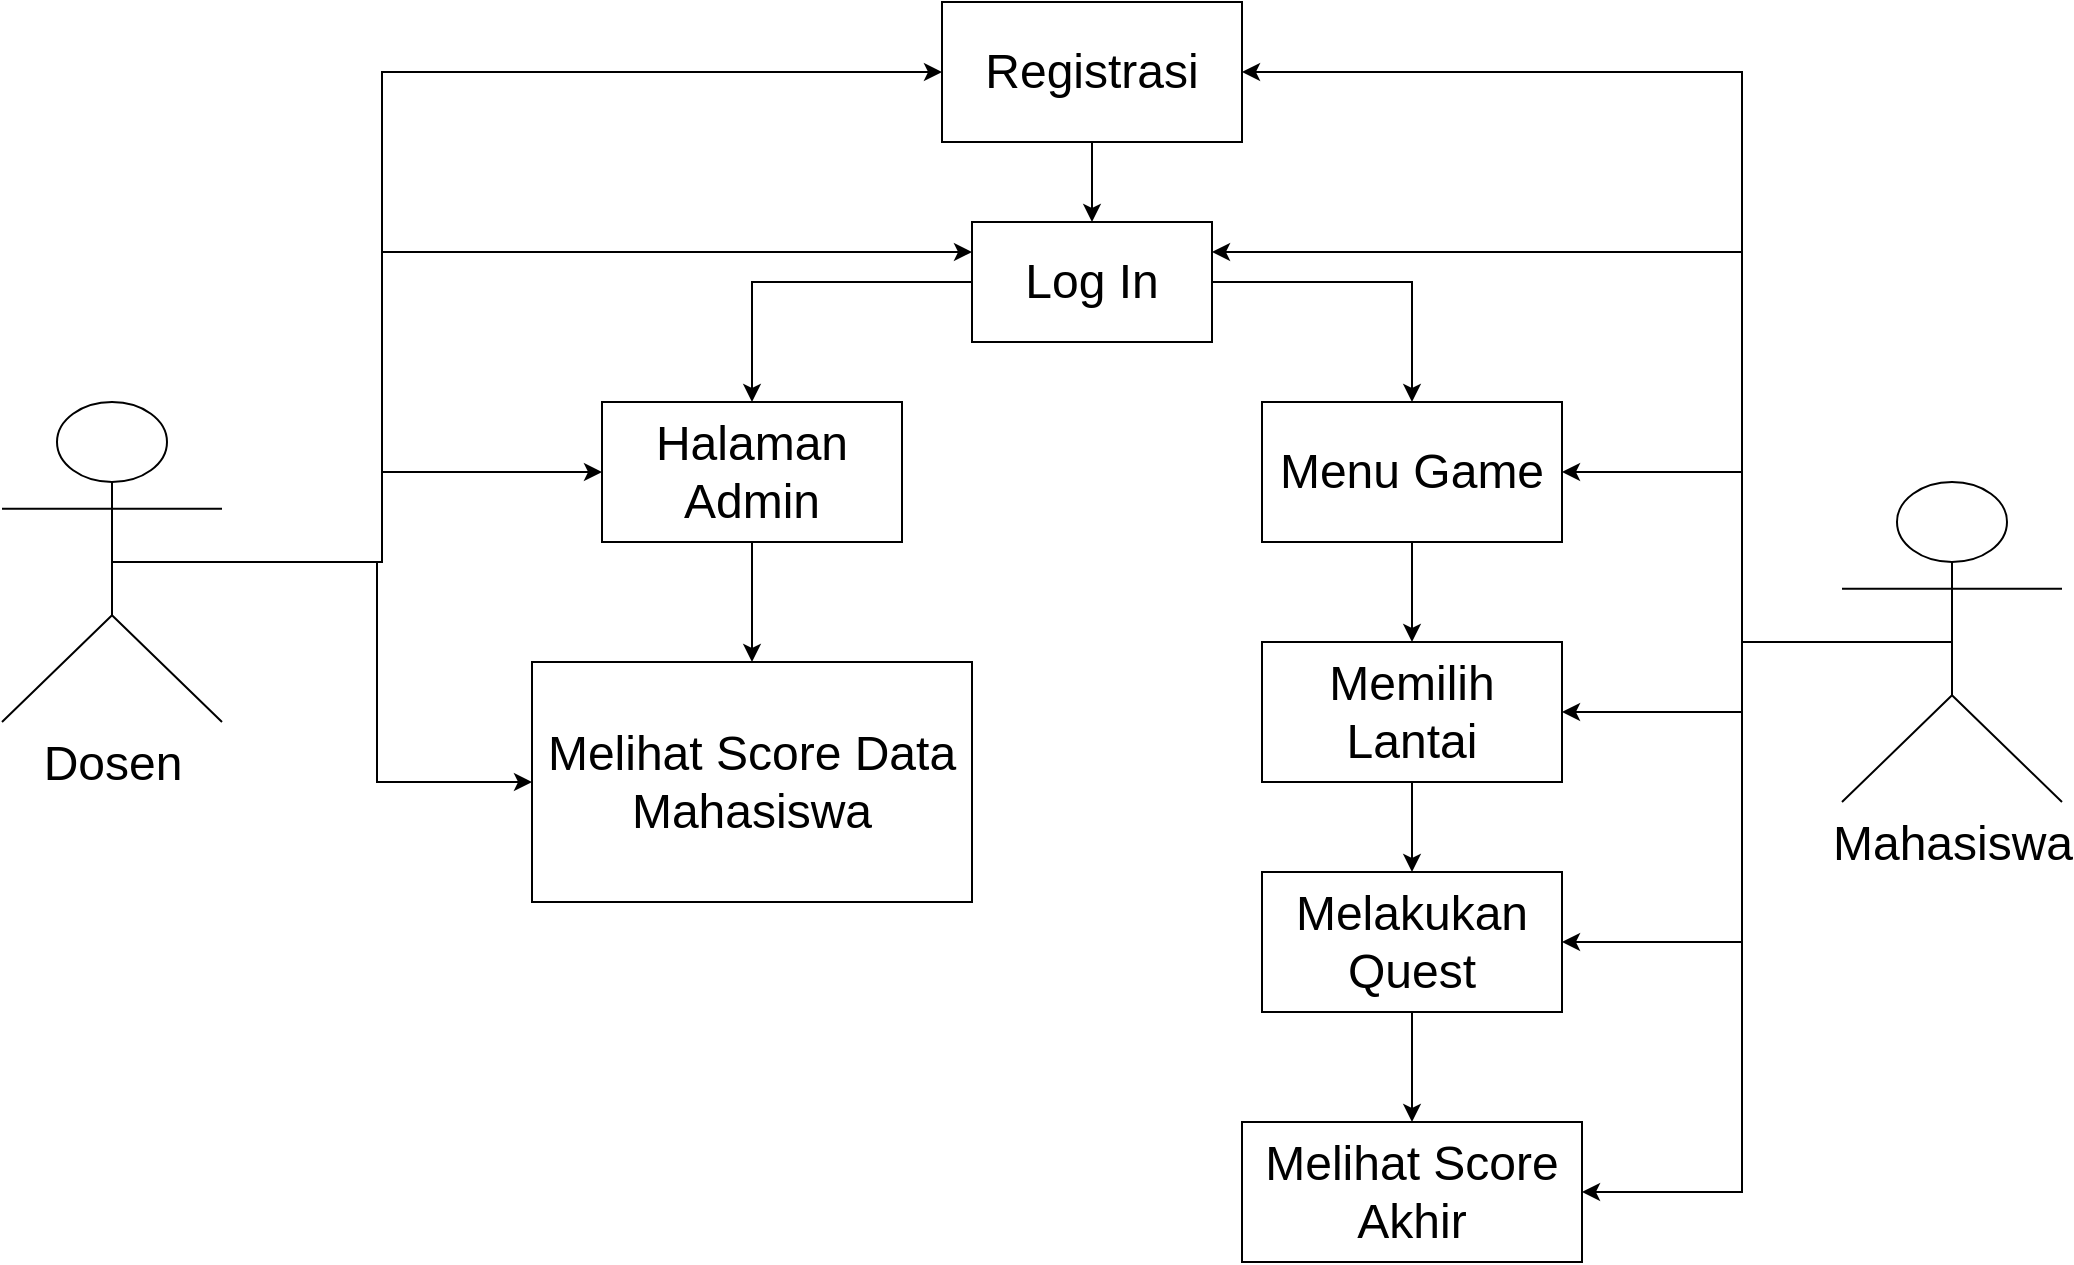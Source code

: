 <mxfile version="24.5.2" type="device">
  <diagram name="Page-1" id="j9vXRPfNxRyvvFTx8rKg">
    <mxGraphModel dx="2094" dy="511" grid="1" gridSize="10" guides="1" tooltips="1" connect="1" arrows="1" fold="1" page="1" pageScale="1" pageWidth="850" pageHeight="1100" math="0" shadow="0">
      <root>
        <mxCell id="0" />
        <mxCell id="1" parent="0" />
        <mxCell id="2qQ2AneOfPXwCeFbcFFo-25" style="edgeStyle=orthogonalEdgeStyle;rounded=0;orthogonalLoop=1;jettySize=auto;html=1;exitX=0;exitY=0.5;exitDx=0;exitDy=0;entryX=0.5;entryY=0;entryDx=0;entryDy=0;" parent="1" source="2qQ2AneOfPXwCeFbcFFo-1" target="2qQ2AneOfPXwCeFbcFFo-5" edge="1">
          <mxGeometry relative="1" as="geometry" />
        </mxCell>
        <mxCell id="2qQ2AneOfPXwCeFbcFFo-27" style="edgeStyle=orthogonalEdgeStyle;rounded=0;orthogonalLoop=1;jettySize=auto;html=1;exitX=1;exitY=0.5;exitDx=0;exitDy=0;entryX=0.5;entryY=0;entryDx=0;entryDy=0;" parent="1" source="2qQ2AneOfPXwCeFbcFFo-1" target="2qQ2AneOfPXwCeFbcFFo-6" edge="1">
          <mxGeometry relative="1" as="geometry" />
        </mxCell>
        <mxCell id="2qQ2AneOfPXwCeFbcFFo-1" value="&lt;font style=&quot;font-size: 24px;&quot;&gt;Log In&lt;/font&gt;" style="rounded=0;whiteSpace=wrap;html=1;" parent="1" vertex="1">
          <mxGeometry x="375" y="190" width="120" height="60" as="geometry" />
        </mxCell>
        <mxCell id="EIiJeKfcNaSdkburaB-3-5" style="edgeStyle=orthogonalEdgeStyle;rounded=0;orthogonalLoop=1;jettySize=auto;html=1;exitX=0.5;exitY=1;exitDx=0;exitDy=0;entryX=0.5;entryY=0;entryDx=0;entryDy=0;" edge="1" parent="1" source="2qQ2AneOfPXwCeFbcFFo-5" target="EIiJeKfcNaSdkburaB-3-3">
          <mxGeometry relative="1" as="geometry" />
        </mxCell>
        <mxCell id="2qQ2AneOfPXwCeFbcFFo-5" value="&lt;font style=&quot;font-size: 24px;&quot;&gt;Halaman Admin&lt;/font&gt;" style="rounded=0;whiteSpace=wrap;html=1;" parent="1" vertex="1">
          <mxGeometry x="190" y="280" width="150" height="70" as="geometry" />
        </mxCell>
        <mxCell id="EIiJeKfcNaSdkburaB-3-6" style="edgeStyle=orthogonalEdgeStyle;rounded=0;orthogonalLoop=1;jettySize=auto;html=1;exitX=0.5;exitY=1;exitDx=0;exitDy=0;" edge="1" parent="1" source="2qQ2AneOfPXwCeFbcFFo-6" target="EIiJeKfcNaSdkburaB-3-1">
          <mxGeometry relative="1" as="geometry" />
        </mxCell>
        <mxCell id="2qQ2AneOfPXwCeFbcFFo-6" value="&lt;font style=&quot;font-size: 24px;&quot;&gt;Menu Game&lt;/font&gt;" style="rounded=0;whiteSpace=wrap;html=1;" parent="1" vertex="1">
          <mxGeometry x="520" y="280" width="150" height="70" as="geometry" />
        </mxCell>
        <mxCell id="2qQ2AneOfPXwCeFbcFFo-24" style="edgeStyle=orthogonalEdgeStyle;rounded=0;orthogonalLoop=1;jettySize=auto;html=1;exitX=0.5;exitY=1;exitDx=0;exitDy=0;entryX=0.5;entryY=0;entryDx=0;entryDy=0;" parent="1" source="2qQ2AneOfPXwCeFbcFFo-7" target="2qQ2AneOfPXwCeFbcFFo-1" edge="1">
          <mxGeometry relative="1" as="geometry" />
        </mxCell>
        <mxCell id="2qQ2AneOfPXwCeFbcFFo-7" value="&lt;font style=&quot;font-size: 24px;&quot;&gt;Registrasi&lt;/font&gt;" style="rounded=0;whiteSpace=wrap;html=1;" parent="1" vertex="1">
          <mxGeometry x="360" y="80" width="150" height="70" as="geometry" />
        </mxCell>
        <mxCell id="EIiJeKfcNaSdkburaB-3-13" style="edgeStyle=orthogonalEdgeStyle;rounded=0;orthogonalLoop=1;jettySize=auto;html=1;exitX=0.5;exitY=0.5;exitDx=0;exitDy=0;exitPerimeter=0;entryX=1;entryY=0.5;entryDx=0;entryDy=0;" edge="1" parent="1" source="2qQ2AneOfPXwCeFbcFFo-13" target="2qQ2AneOfPXwCeFbcFFo-7">
          <mxGeometry relative="1" as="geometry">
            <Array as="points">
              <mxPoint x="760" y="400" />
              <mxPoint x="760" y="115" />
            </Array>
          </mxGeometry>
        </mxCell>
        <mxCell id="EIiJeKfcNaSdkburaB-3-14" style="edgeStyle=orthogonalEdgeStyle;rounded=0;orthogonalLoop=1;jettySize=auto;html=1;exitX=0.5;exitY=0.5;exitDx=0;exitDy=0;exitPerimeter=0;entryX=1;entryY=0.25;entryDx=0;entryDy=0;" edge="1" parent="1" source="2qQ2AneOfPXwCeFbcFFo-13" target="2qQ2AneOfPXwCeFbcFFo-1">
          <mxGeometry relative="1" as="geometry">
            <Array as="points">
              <mxPoint x="760" y="400" />
              <mxPoint x="760" y="205" />
            </Array>
          </mxGeometry>
        </mxCell>
        <mxCell id="EIiJeKfcNaSdkburaB-3-15" style="edgeStyle=orthogonalEdgeStyle;rounded=0;orthogonalLoop=1;jettySize=auto;html=1;exitX=0.5;exitY=0.5;exitDx=0;exitDy=0;exitPerimeter=0;entryX=1;entryY=0.5;entryDx=0;entryDy=0;" edge="1" parent="1" source="2qQ2AneOfPXwCeFbcFFo-13" target="2qQ2AneOfPXwCeFbcFFo-6">
          <mxGeometry relative="1" as="geometry">
            <Array as="points">
              <mxPoint x="760" y="400" />
              <mxPoint x="760" y="315" />
            </Array>
          </mxGeometry>
        </mxCell>
        <mxCell id="EIiJeKfcNaSdkburaB-3-16" style="edgeStyle=orthogonalEdgeStyle;rounded=0;orthogonalLoop=1;jettySize=auto;html=1;exitX=0.5;exitY=0.5;exitDx=0;exitDy=0;exitPerimeter=0;entryX=1;entryY=0.5;entryDx=0;entryDy=0;" edge="1" parent="1" source="2qQ2AneOfPXwCeFbcFFo-13" target="EIiJeKfcNaSdkburaB-3-1">
          <mxGeometry relative="1" as="geometry">
            <Array as="points">
              <mxPoint x="760" y="400" />
              <mxPoint x="760" y="435" />
            </Array>
          </mxGeometry>
        </mxCell>
        <mxCell id="EIiJeKfcNaSdkburaB-3-17" style="edgeStyle=orthogonalEdgeStyle;rounded=0;orthogonalLoop=1;jettySize=auto;html=1;exitX=0.5;exitY=0.5;exitDx=0;exitDy=0;exitPerimeter=0;entryX=1;entryY=0.5;entryDx=0;entryDy=0;" edge="1" parent="1" source="2qQ2AneOfPXwCeFbcFFo-13" target="EIiJeKfcNaSdkburaB-3-2">
          <mxGeometry relative="1" as="geometry">
            <Array as="points">
              <mxPoint x="760" y="400" />
              <mxPoint x="760" y="550" />
            </Array>
          </mxGeometry>
        </mxCell>
        <mxCell id="EIiJeKfcNaSdkburaB-3-18" style="edgeStyle=orthogonalEdgeStyle;rounded=0;orthogonalLoop=1;jettySize=auto;html=1;exitX=0.5;exitY=0.5;exitDx=0;exitDy=0;exitPerimeter=0;entryX=1;entryY=0.5;entryDx=0;entryDy=0;" edge="1" parent="1" source="2qQ2AneOfPXwCeFbcFFo-13" target="EIiJeKfcNaSdkburaB-3-4">
          <mxGeometry relative="1" as="geometry">
            <Array as="points">
              <mxPoint x="760" y="400" />
              <mxPoint x="760" y="675" />
            </Array>
          </mxGeometry>
        </mxCell>
        <mxCell id="2qQ2AneOfPXwCeFbcFFo-13" value="&lt;font style=&quot;font-size: 24px;&quot;&gt;Mahasiswa&lt;/font&gt;" style="shape=umlActor;verticalLabelPosition=bottom;verticalAlign=top;html=1;outlineConnect=0;" parent="1" vertex="1">
          <mxGeometry x="810" y="320" width="110" height="160" as="geometry" />
        </mxCell>
        <mxCell id="EIiJeKfcNaSdkburaB-3-9" style="edgeStyle=orthogonalEdgeStyle;rounded=0;orthogonalLoop=1;jettySize=auto;html=1;exitX=0.5;exitY=0.5;exitDx=0;exitDy=0;exitPerimeter=0;entryX=0;entryY=0.5;entryDx=0;entryDy=0;" edge="1" parent="1" source="2qQ2AneOfPXwCeFbcFFo-17" target="2qQ2AneOfPXwCeFbcFFo-7">
          <mxGeometry relative="1" as="geometry">
            <Array as="points">
              <mxPoint x="80" y="360" />
              <mxPoint x="80" y="115" />
            </Array>
          </mxGeometry>
        </mxCell>
        <mxCell id="EIiJeKfcNaSdkburaB-3-10" style="edgeStyle=orthogonalEdgeStyle;rounded=0;orthogonalLoop=1;jettySize=auto;html=1;exitX=0.5;exitY=0.5;exitDx=0;exitDy=0;exitPerimeter=0;entryX=0;entryY=0.25;entryDx=0;entryDy=0;" edge="1" parent="1" source="2qQ2AneOfPXwCeFbcFFo-17" target="2qQ2AneOfPXwCeFbcFFo-1">
          <mxGeometry relative="1" as="geometry">
            <Array as="points">
              <mxPoint x="80" y="360" />
              <mxPoint x="80" y="205" />
            </Array>
          </mxGeometry>
        </mxCell>
        <mxCell id="EIiJeKfcNaSdkburaB-3-11" style="edgeStyle=orthogonalEdgeStyle;rounded=0;orthogonalLoop=1;jettySize=auto;html=1;exitX=0.5;exitY=0.5;exitDx=0;exitDy=0;exitPerimeter=0;entryX=0;entryY=0.5;entryDx=0;entryDy=0;" edge="1" parent="1" source="2qQ2AneOfPXwCeFbcFFo-17" target="2qQ2AneOfPXwCeFbcFFo-5">
          <mxGeometry relative="1" as="geometry">
            <Array as="points">
              <mxPoint x="80" y="360" />
              <mxPoint x="80" y="315" />
            </Array>
          </mxGeometry>
        </mxCell>
        <mxCell id="EIiJeKfcNaSdkburaB-3-12" style="edgeStyle=orthogonalEdgeStyle;rounded=0;orthogonalLoop=1;jettySize=auto;html=1;exitX=0.5;exitY=0.5;exitDx=0;exitDy=0;exitPerimeter=0;" edge="1" parent="1" source="2qQ2AneOfPXwCeFbcFFo-17" target="EIiJeKfcNaSdkburaB-3-3">
          <mxGeometry relative="1" as="geometry" />
        </mxCell>
        <mxCell id="2qQ2AneOfPXwCeFbcFFo-17" value="&lt;font style=&quot;font-size: 24px;&quot;&gt;Dosen&lt;/font&gt;" style="shape=umlActor;verticalLabelPosition=bottom;verticalAlign=top;html=1;outlineConnect=0;" parent="1" vertex="1">
          <mxGeometry x="-110" y="280" width="110" height="160" as="geometry" />
        </mxCell>
        <mxCell id="EIiJeKfcNaSdkburaB-3-7" style="edgeStyle=orthogonalEdgeStyle;rounded=0;orthogonalLoop=1;jettySize=auto;html=1;exitX=0.5;exitY=1;exitDx=0;exitDy=0;entryX=0.5;entryY=0;entryDx=0;entryDy=0;" edge="1" parent="1" source="EIiJeKfcNaSdkburaB-3-1" target="EIiJeKfcNaSdkburaB-3-2">
          <mxGeometry relative="1" as="geometry" />
        </mxCell>
        <mxCell id="EIiJeKfcNaSdkburaB-3-1" value="&lt;font style=&quot;font-size: 24px;&quot;&gt;Memilih Lantai&lt;/font&gt;" style="rounded=0;whiteSpace=wrap;html=1;" vertex="1" parent="1">
          <mxGeometry x="520" y="400" width="150" height="70" as="geometry" />
        </mxCell>
        <mxCell id="EIiJeKfcNaSdkburaB-3-8" style="edgeStyle=orthogonalEdgeStyle;rounded=0;orthogonalLoop=1;jettySize=auto;html=1;exitX=0.5;exitY=1;exitDx=0;exitDy=0;" edge="1" parent="1" source="EIiJeKfcNaSdkburaB-3-2" target="EIiJeKfcNaSdkburaB-3-4">
          <mxGeometry relative="1" as="geometry" />
        </mxCell>
        <mxCell id="EIiJeKfcNaSdkburaB-3-2" value="&lt;font style=&quot;font-size: 24px;&quot;&gt;Melakukan Quest&lt;/font&gt;" style="rounded=0;whiteSpace=wrap;html=1;" vertex="1" parent="1">
          <mxGeometry x="520" y="515" width="150" height="70" as="geometry" />
        </mxCell>
        <mxCell id="EIiJeKfcNaSdkburaB-3-3" value="&lt;font style=&quot;font-size: 24px;&quot;&gt;Melihat Score Data Mahasiswa&lt;/font&gt;" style="rounded=0;whiteSpace=wrap;html=1;" vertex="1" parent="1">
          <mxGeometry x="155" y="410" width="220" height="120" as="geometry" />
        </mxCell>
        <mxCell id="EIiJeKfcNaSdkburaB-3-4" value="&lt;font style=&quot;font-size: 24px;&quot;&gt;Melihat Score Akhir&lt;/font&gt;" style="rounded=0;whiteSpace=wrap;html=1;" vertex="1" parent="1">
          <mxGeometry x="510" y="640" width="170" height="70" as="geometry" />
        </mxCell>
      </root>
    </mxGraphModel>
  </diagram>
</mxfile>
